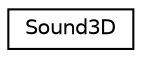 digraph G
{
  edge [fontname="Helvetica",fontsize="10",labelfontname="Helvetica",labelfontsize="10"];
  node [fontname="Helvetica",fontsize="10",shape=record];
  rankdir=LR;
  Node1 [label="Sound3D",height=0.2,width=0.4,color="black", fillcolor="white", style="filled",URL="$d4/ddb/structSound3D.html"];
}
